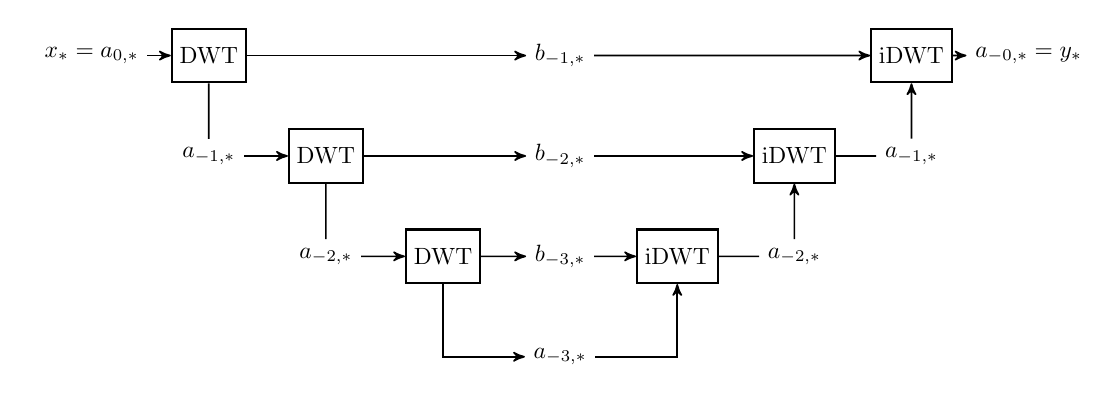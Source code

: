 \usetikzlibrary{automata,arrows,positioning,calc}


\begin{tikzpicture}[->, >=stealth', auto, semithick, node distance=1.5cm, scale = 0.85]

%\useasboundingbox (0,-0.5) rectangle (12.5,1.5);

\tikzstyle{every state}=[fill=white,draw=black,thick,text=black,scale=1]
\tikzstyle{block}=[rectangle, inner sep=10pt, fill=white,draw=black,thick,text=black,scale=1]
\tikzstyle{square}=[rectangle, fill=white,draw=black,thick,text=black, minimum height = 0.8cm, minimum width = 0.8cm,scale=1]
\tikzstyle{round}=[circle, fill=white,draw=black,thick,text=black,scale=1]
\tikzstyle{dots}=[fill=white,thick,text=black,scale=1]

\tikzset{every node/.style={scale=0.85}}
\tikzset{every coordinate/.style={scale=0.85}}

%\draw[step=1.0,black,thin,xshift=0.0cm,yshift=0.0cm] (-2,-8) grid (15,1);

\node[dots] (a0) at (0,0) {$x_* = a_{0,*}$};

\node[square] (s1) [right of=a0, node distance=1.75cm] {DWT};
\node[dots] (b1) at (7 , 0) {$b_{-1,*}$};
\node[dots] (a1) [below of=s1] {$a_{-1,*}$};

\node[square] (s2) [right of=a1, node distance=1.75cm] {DWT};
\node[dots] (b2) at (7 , -1.5) {$b_{-2,*}$};
\node[dots] (a2) [below of=s2] {$a_{-2,*}$};

\node[square] (s3) [right of=a2, node distance=1.75cm] {DWT};
\node[dots] (b3) at (7 , -3) {$b_{-3,*}$};
\node[dots] (a3) at (7 , -4.5) {$a_{-3,*}$};

\node[square] (i3) [right of=b3, node distance=1.75cm] {iDWT};
\node[dots]   (ia3) [right of=i3, node distance=1.75cm] {$a_{-2,*}$};

\node[square] (i2) [above of=ia3] {iDWT};
\node[dots]   (ia2) [right of=i2, node distance=1.75cm] {$a_{-1,*}$};

\node[square] (i1) [above of=ia2] {iDWT};
\node[dots]   (ia1) [right of=i1, node distance=1.75cm] {$a_{-0,*} = y_*$};

\draw[->] (a0) -- (s1);
\draw[-] (s1) -- (a1);
\draw[->] (s1) -- (b1);


\draw[->] (a1) -- (s2);
\draw[-] (s2) -- (a2);
\draw[->] (s2) -- (b2);

\draw[->] (a2) -- (s3);
\draw[->] (s3) |- (a3);
\draw[->] (s3) -- (b3);

\draw[->] (a3) -| (i3);
\draw[->] (b3) -- (i3);
\draw[-] (i3) -- (ia3);

\draw[->] (ia3) -- (i2);
\draw[->] (b2) -- (i2);
\draw[-] (i2) -- (ia2);

\draw[->] (ia2) -- (i1);
\draw[->] (b1) -- (i1);
\draw[->] (i1) -- (ia1);

\end{tikzpicture}
